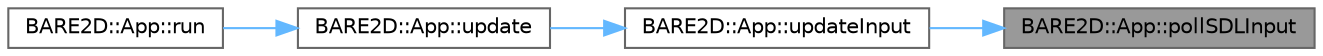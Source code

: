 digraph "BARE2D::App::pollSDLInput"
{
 // INTERACTIVE_SVG=YES
 // LATEX_PDF_SIZE
  bgcolor="transparent";
  edge [fontname=Helvetica,fontsize=10,labelfontname=Helvetica,labelfontsize=10];
  node [fontname=Helvetica,fontsize=10,shape=box,height=0.2,width=0.4];
  rankdir="RL";
  Node1 [label="BARE2D::App::pollSDLInput",height=0.2,width=0.4,color="gray40", fillcolor="grey60", style="filled", fontcolor="black",tooltip="Polls inputs from SDL and updates the inputmanager as appropriate."];
  Node1 -> Node2 [dir="back",color="steelblue1",style="solid"];
  Node2 [label="BARE2D::App::updateInput",height=0.2,width=0.4,color="grey40", fillcolor="white", style="filled",URL="$class_b_a_r_e2_d_1_1_app.html#a88670d45389ef8ac5211227debf322e2",tooltip="Updates any input, and throws it down the pipeline!"];
  Node2 -> Node3 [dir="back",color="steelblue1",style="solid"];
  Node3 [label="BARE2D::App::update",height=0.2,width=0.4,color="grey40", fillcolor="white", style="filled",URL="$class_b_a_r_e2_d_1_1_app.html#ae0fb15b02f63b3b737041135b968ac55",tooltip="Updates input, output, etc. Only for internal use."];
  Node3 -> Node4 [dir="back",color="steelblue1",style="solid"];
  Node4 [label="BARE2D::App::run",height=0.2,width=0.4,color="grey40", fillcolor="white", style="filled",URL="$class_b_a_r_e2_d_1_1_app.html#a767c055c78bbf86b34bbd47e4b05ee01",tooltip="Runs the program! Starts the update-draw loop."];
}
